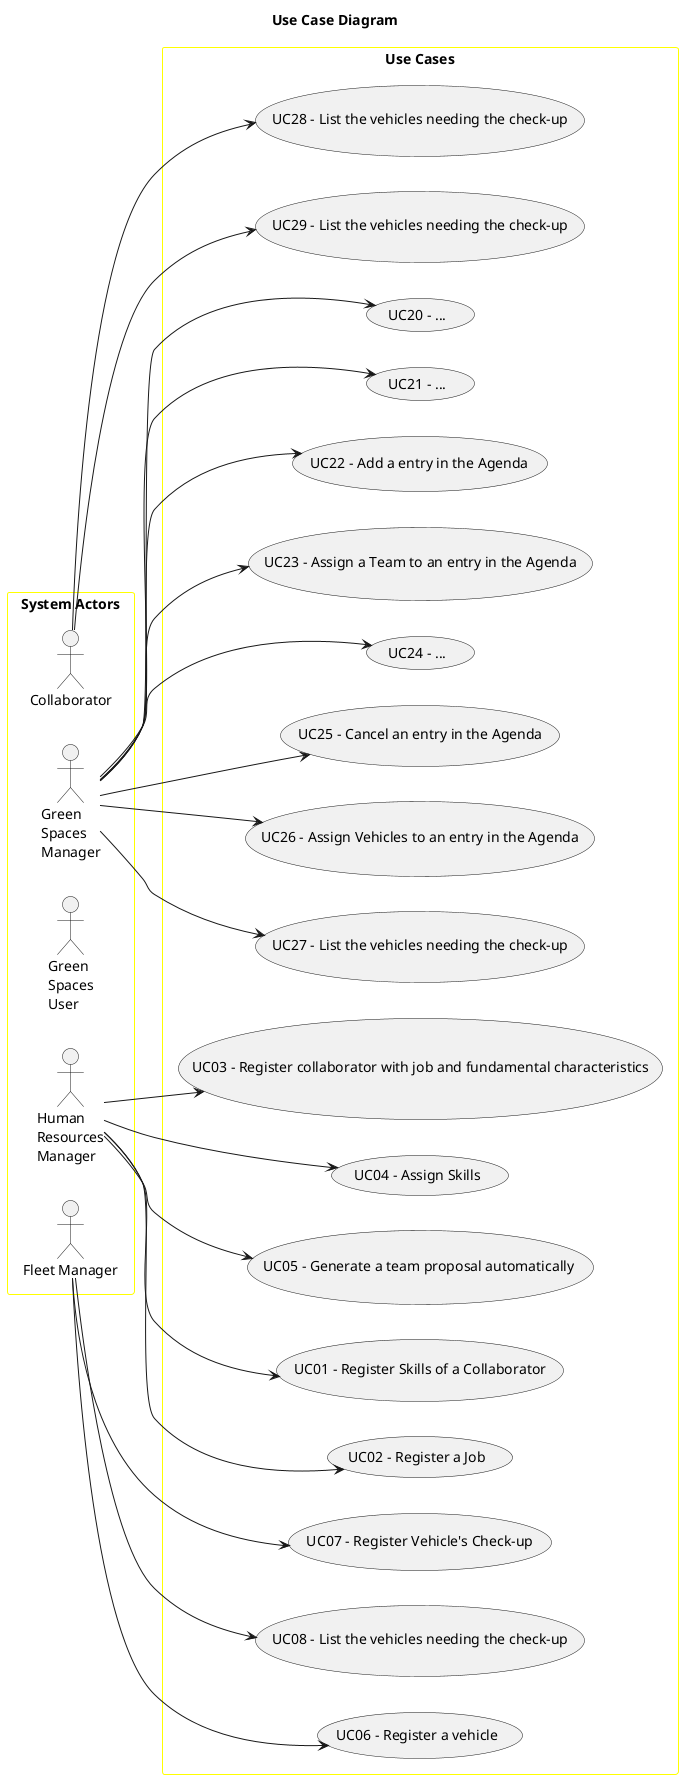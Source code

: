 @startuml
'skinparam monochrome true
skinparam packageStyle rectangle
'skinparam shadowing false

skinparam rectangle{
    BorderColor yellow
}

title Use Case Diagram

left to right direction

rectangle "System Actors" as actors {
    actor Collaborator
    actor "Green\nSpaces\nManager" as GSM
    actor "Green\nSpaces\nUser" as GSU
    actor "Human\nResources\nManager" as HRM
    actor "Fleet Manager" as FM
}

rectangle "Use Cases" as usecases{
    usecase "UC01 - Register Skills of a Collaborator" as UC01
    HRM --> UC01
    usecase "UC02 - Register a Job" as UC02
    HRM --> UC02
    usecase "UC03 - Register collaborator with job and fundamental characteristics" as UC03
    HRM --> UC03
    usecase "UC04 - Assign Skills" as UC04
    HRM --> UC04
    usecase "UC05 - Generate a team proposal automatically " as UC05
    HRM --> UC05
    usecase "UC06 - Register a vehicle" as UC06
    FM --> UC06
    usecase "UC07 - Register Vehicle's Check-up" as UC07
    FM --> UC07
    usecase "UC08 - List the vehicles needing the check-up" as UC08
    FM --> UC08

    usecase "UC20 - ..." as UC20
    GSM --> UC20
    usecase "UC21 - ..." as UC21
    GSM --> UC21
    usecase "UC22 - Add a entry in the Agenda" as UC22
    GSM --> UC22
    usecase "UC23 - Assign a Team to an entry in the Agenda" as UC23
    GSM --> UC23
    usecase "UC24 - ..." as UC24
    GSM --> UC24
    usecase "UC25 - Cancel an entry in the Agenda" as UC25
    GSM --> UC25
    usecase "UC26 - Assign Vehicles to an entry in the Agenda" as UC26
    GSM --> UC26
    usecase "UC27 - List the vehicles needing the check-up" as UC27
    GSM --> UC27
    usecase "UC28 - List the vehicles needing the check-up" as UC28
    Collaborator --> UC28
    usecase "UC29 - List the vehicles needing the check-up" as UC29
    Collaborator --> UC29

}

@enduml